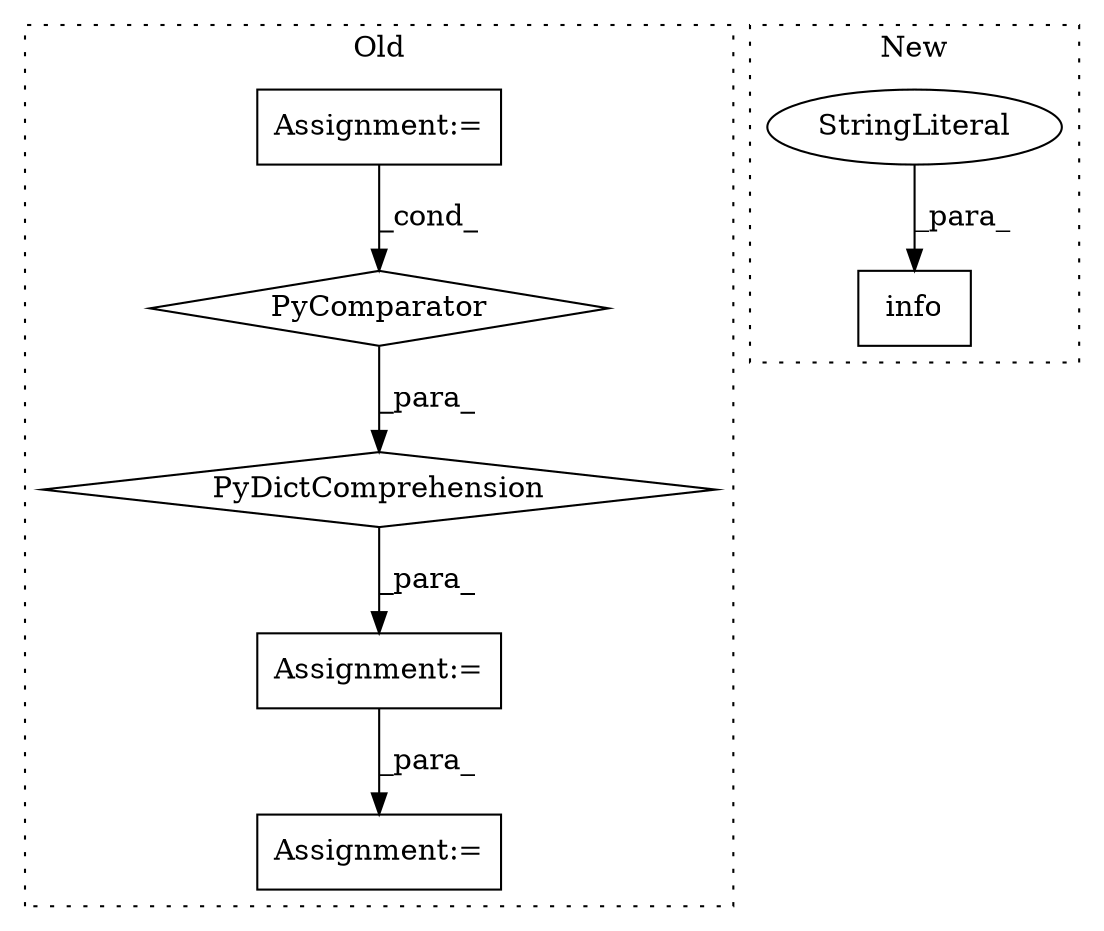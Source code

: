 digraph G {
subgraph cluster0 {
1 [label="PyDictComprehension" a="110" s="1345" l="120" shape="diamond"];
3 [label="PyComparator" a="113" s="1427" l="30" shape="diamond"];
4 [label="Assignment:=" a="7" s="1427" l="30" shape="box"];
6 [label="Assignment:=" a="7" s="1480" l="1" shape="box"];
7 [label="Assignment:=" a="7" s="1311" l="1" shape="box"];
label = "Old";
style="dotted";
}
subgraph cluster1 {
2 [label="info" a="32" s="2101,2135" l="5,1" shape="box"];
5 [label="StringLiteral" a="45" s="2106" l="20" shape="ellipse"];
label = "New";
style="dotted";
}
1 -> 7 [label="_para_"];
3 -> 1 [label="_para_"];
4 -> 3 [label="_cond_"];
5 -> 2 [label="_para_"];
7 -> 6 [label="_para_"];
}